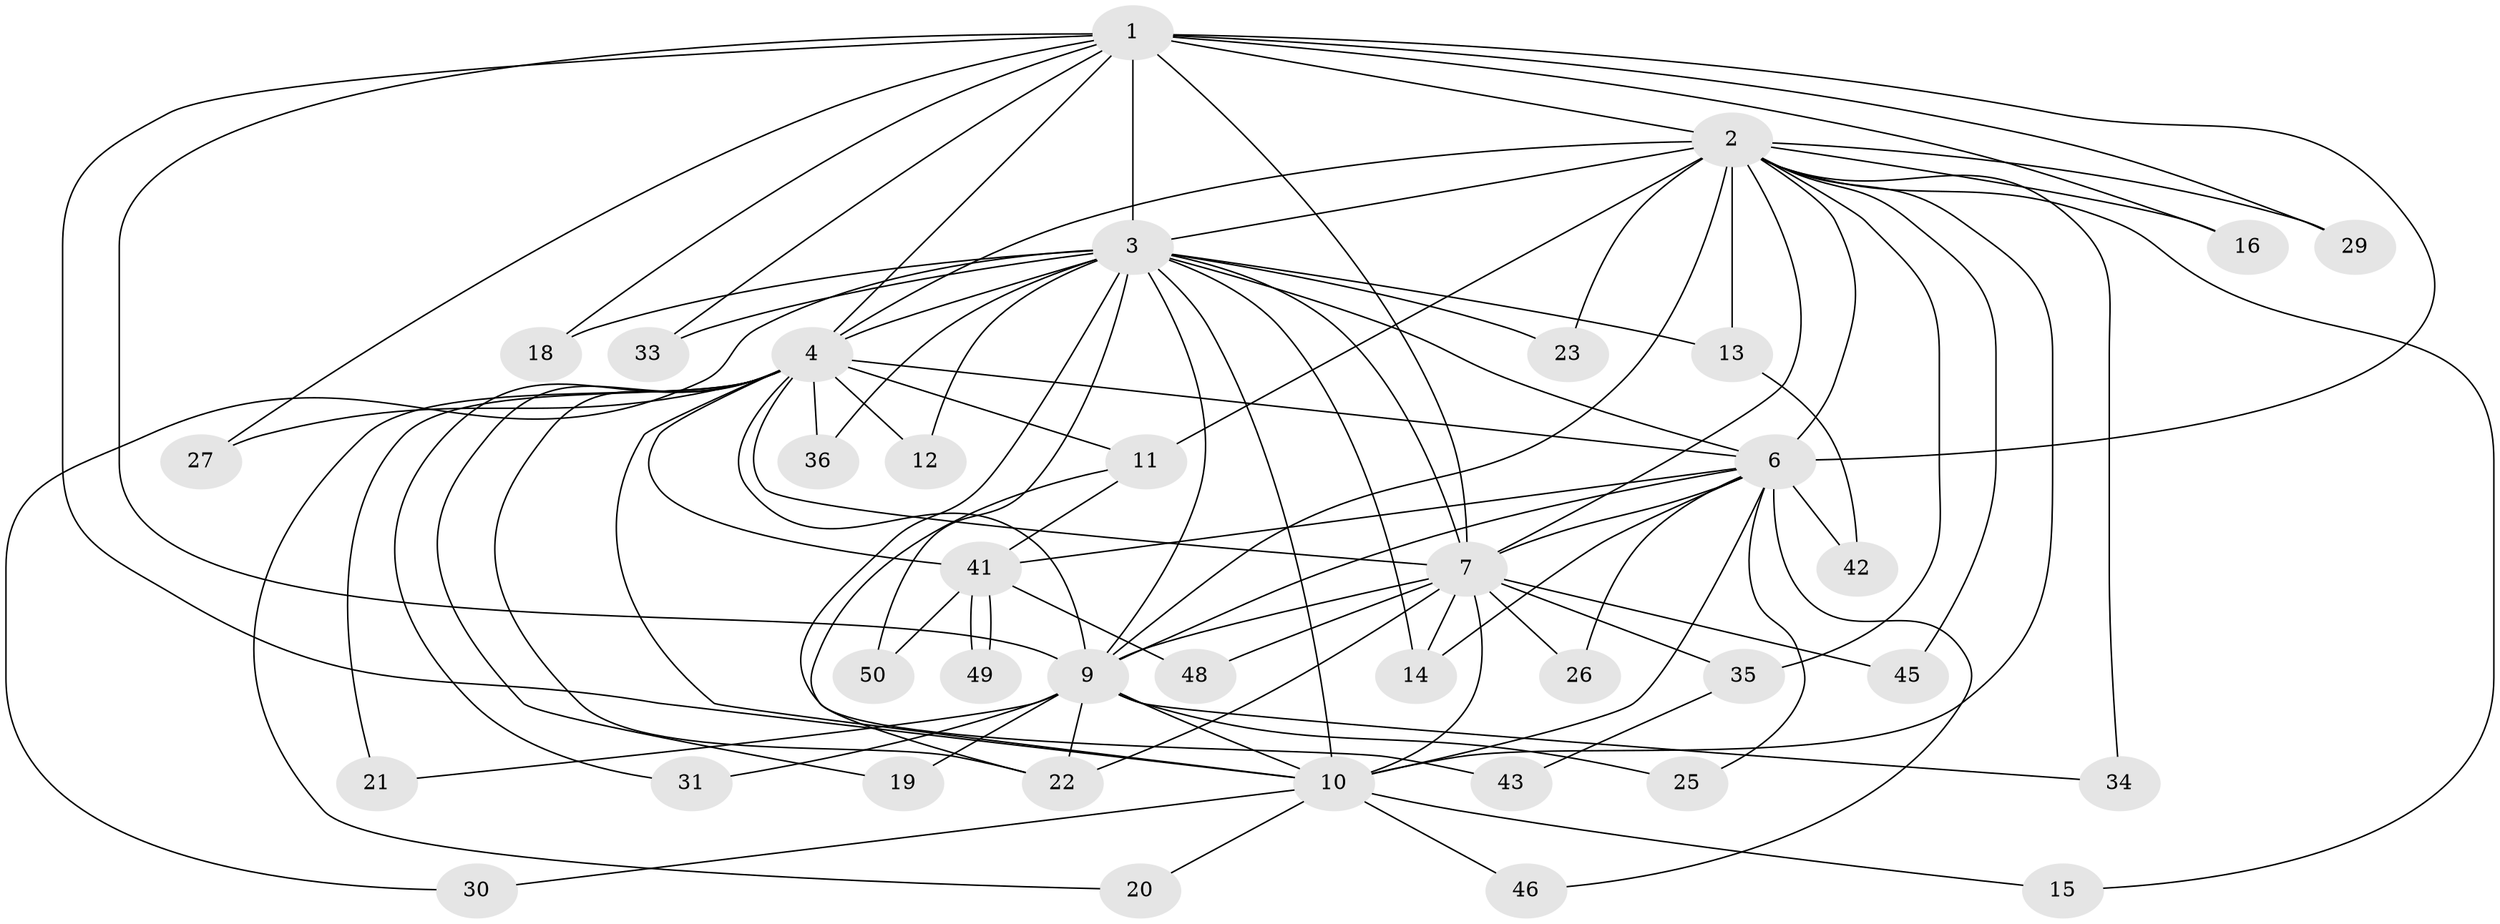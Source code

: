 // Generated by graph-tools (version 1.1) at 2025/23/03/03/25 07:23:47]
// undirected, 38 vertices, 92 edges
graph export_dot {
graph [start="1"]
  node [color=gray90,style=filled];
  1 [super="+5"];
  2 [super="+8"];
  3 [super="+38"];
  4 [super="+51"];
  6 [super="+24"];
  7 [super="+28"];
  9 [super="+40"];
  10 [super="+44"];
  11 [super="+17"];
  12;
  13;
  14;
  15;
  16;
  18;
  19;
  20;
  21;
  22 [super="+32"];
  23;
  25;
  26;
  27;
  29;
  30;
  31;
  33;
  34 [super="+37"];
  35 [super="+39"];
  36;
  41 [super="+47"];
  42;
  43;
  45;
  46;
  48;
  49;
  50;
  1 -- 2 [weight=4];
  1 -- 3 [weight=2];
  1 -- 4 [weight=2];
  1 -- 6 [weight=2];
  1 -- 7 [weight=2];
  1 -- 9 [weight=2];
  1 -- 10 [weight=2];
  1 -- 18;
  1 -- 29;
  1 -- 33;
  1 -- 16;
  1 -- 27;
  2 -- 3 [weight=2];
  2 -- 4 [weight=2];
  2 -- 6 [weight=2];
  2 -- 7 [weight=2];
  2 -- 9 [weight=2];
  2 -- 10 [weight=2];
  2 -- 13;
  2 -- 15;
  2 -- 16;
  2 -- 23;
  2 -- 35 [weight=2];
  2 -- 34;
  2 -- 11 [weight=2];
  2 -- 45;
  2 -- 29;
  3 -- 4 [weight=2];
  3 -- 6;
  3 -- 7;
  3 -- 9;
  3 -- 10;
  3 -- 12;
  3 -- 13;
  3 -- 14;
  3 -- 18;
  3 -- 23;
  3 -- 30;
  3 -- 33;
  3 -- 36 [weight=2];
  3 -- 43;
  3 -- 50;
  4 -- 6;
  4 -- 7;
  4 -- 9;
  4 -- 10;
  4 -- 11;
  4 -- 12;
  4 -- 19;
  4 -- 20;
  4 -- 21;
  4 -- 22;
  4 -- 27;
  4 -- 31;
  4 -- 36;
  4 -- 41;
  6 -- 7;
  6 -- 9;
  6 -- 10 [weight=2];
  6 -- 14;
  6 -- 25;
  6 -- 26;
  6 -- 41;
  6 -- 42;
  6 -- 46;
  7 -- 9;
  7 -- 10;
  7 -- 22;
  7 -- 26;
  7 -- 45;
  7 -- 48;
  7 -- 14;
  7 -- 35;
  9 -- 10 [weight=2];
  9 -- 19;
  9 -- 21;
  9 -- 25;
  9 -- 31;
  9 -- 34 [weight=2];
  9 -- 22;
  10 -- 15;
  10 -- 20;
  10 -- 30;
  10 -- 46;
  11 -- 41;
  11 -- 22;
  13 -- 42;
  35 -- 43;
  41 -- 49;
  41 -- 49;
  41 -- 50;
  41 -- 48;
}
